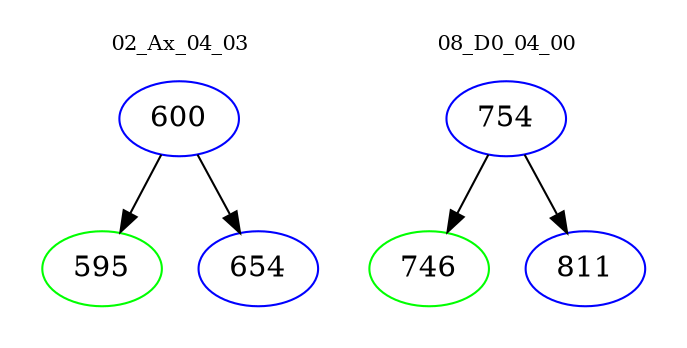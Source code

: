 digraph{
subgraph cluster_0 {
color = white
label = "02_Ax_04_03";
fontsize=10;
T0_600 [label="600", color="blue"]
T0_600 -> T0_595 [color="black"]
T0_595 [label="595", color="green"]
T0_600 -> T0_654 [color="black"]
T0_654 [label="654", color="blue"]
}
subgraph cluster_1 {
color = white
label = "08_D0_04_00";
fontsize=10;
T1_754 [label="754", color="blue"]
T1_754 -> T1_746 [color="black"]
T1_746 [label="746", color="green"]
T1_754 -> T1_811 [color="black"]
T1_811 [label="811", color="blue"]
}
}
